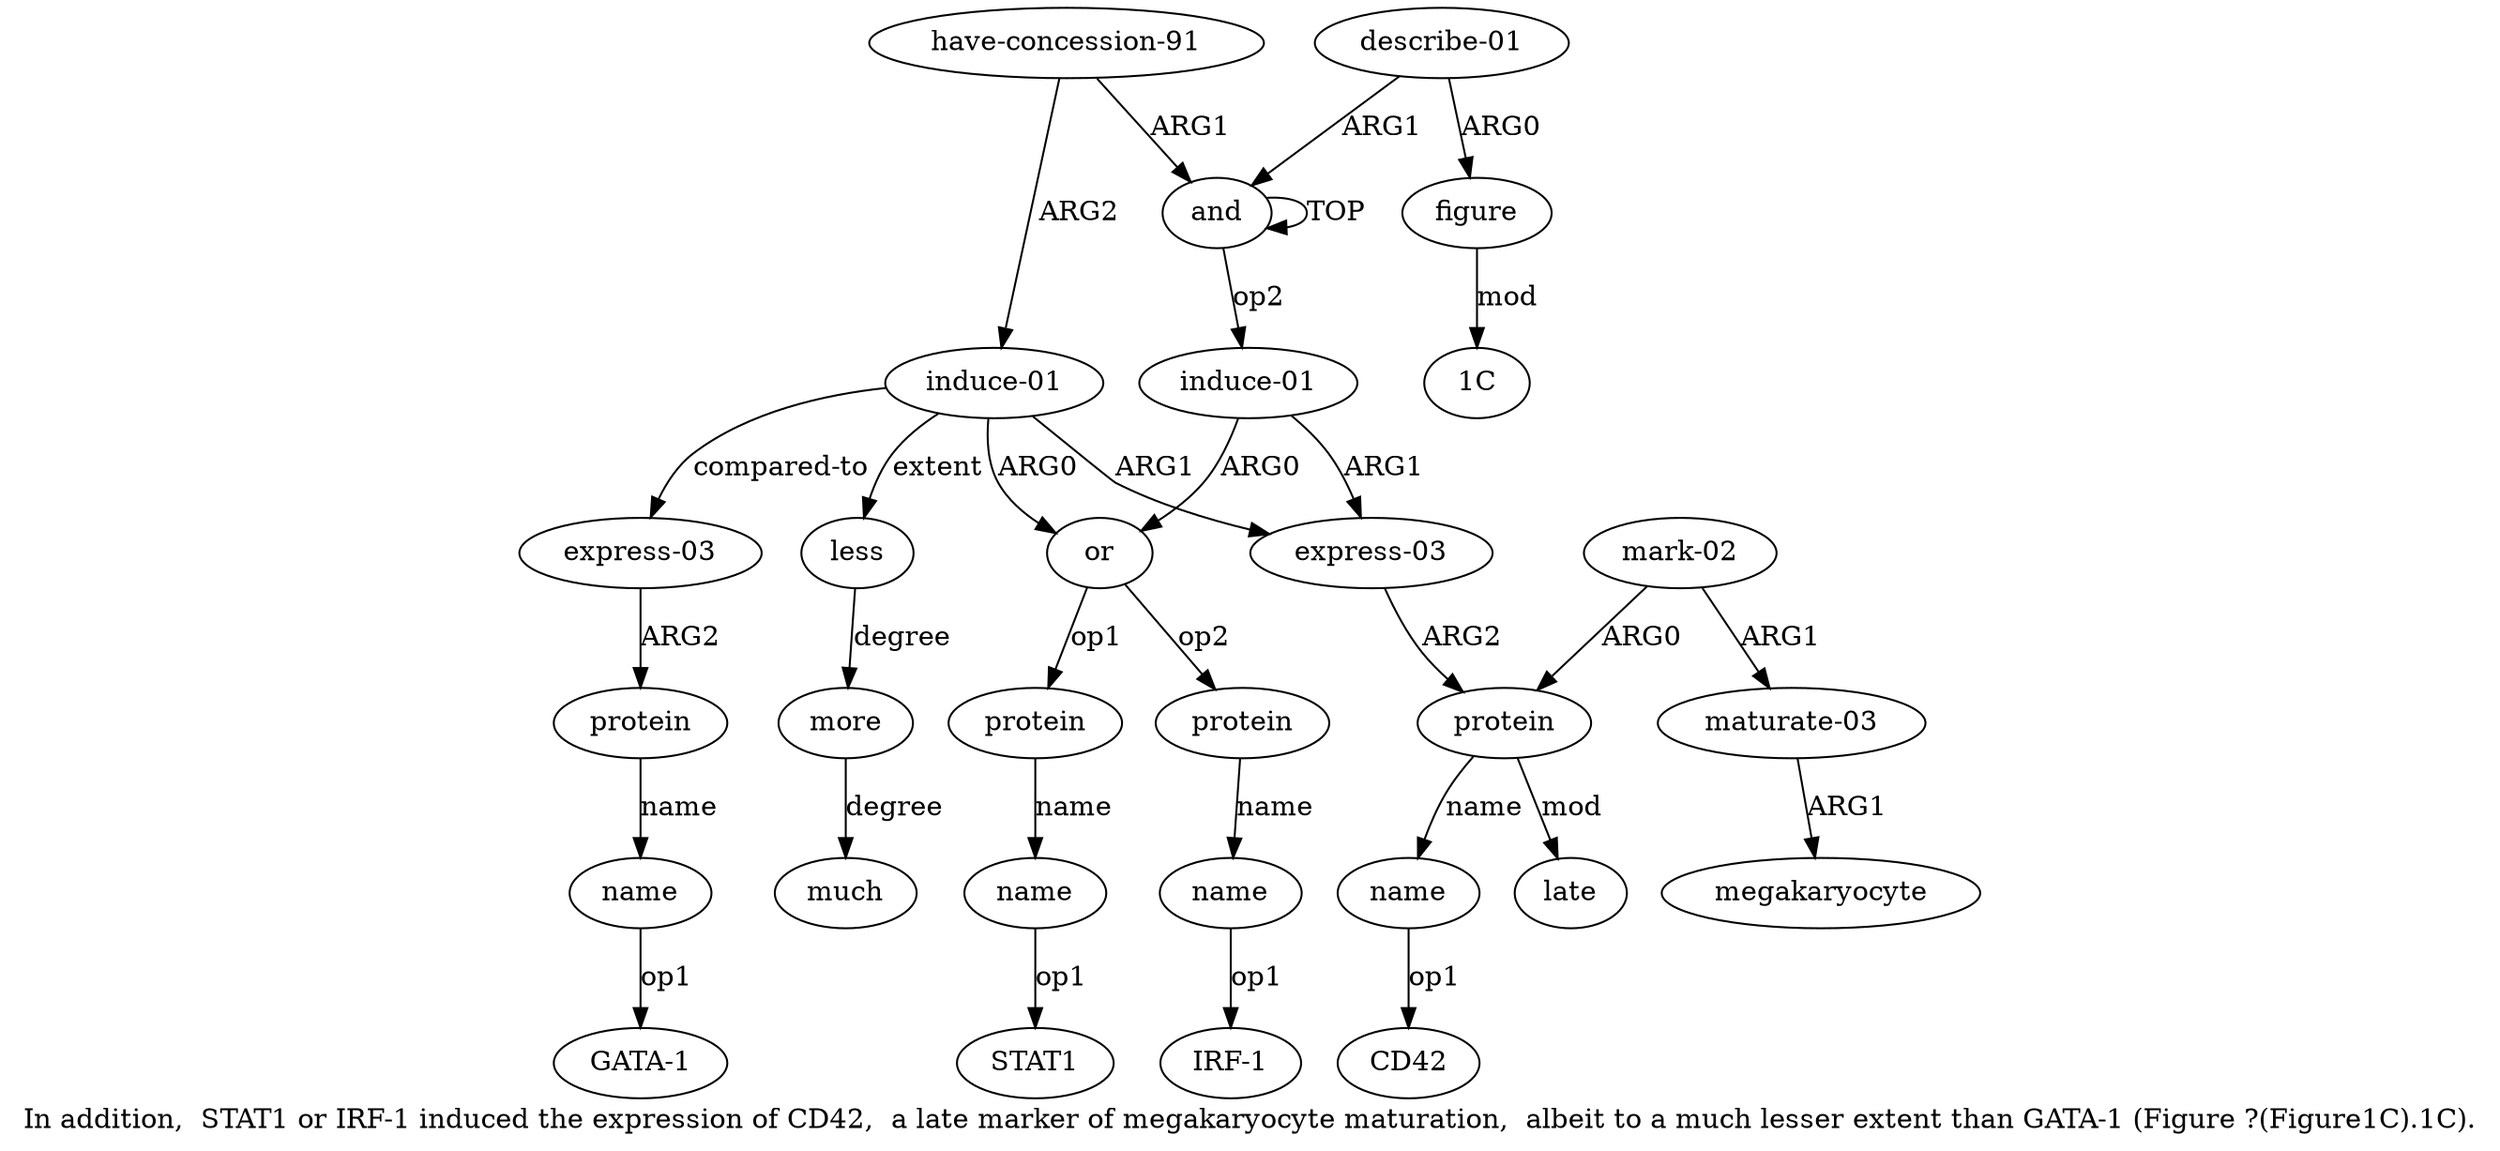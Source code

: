 digraph  {
	graph [label="In addition,  STAT1 or IRF-1 induced the expression of CD42,  a late marker of megakaryocyte maturation,  albeit to a much lesser \
extent than GATA-1 (Figure ?(Figure1C).1C)."];
	node [label="\N"];
	a20	 [color=black,
		gold_ind=20,
		gold_label=protein,
		label=protein,
		test_ind=20,
		test_label=protein];
	a21	 [color=black,
		gold_ind=21,
		gold_label=name,
		label=name,
		test_ind=21,
		test_label=name];
	a20 -> a21 [key=0,
	color=black,
	gold_label=name,
	label=name,
	test_label=name];
"a21 GATA-1" [color=black,
	gold_ind=-1,
	gold_label="GATA-1",
	label="GATA-1",
	test_ind=-1,
	test_label="GATA-1"];
a21 -> "a21 GATA-1" [key=0,
color=black,
gold_label=op1,
label=op1,
test_label=op1];
a22 [color=black,
gold_ind=22,
gold_label="describe-01",
label="describe-01",
test_ind=22,
test_label="describe-01"];
a23 [color=black,
gold_ind=23,
gold_label=figure,
label=figure,
test_ind=23,
test_label=figure];
a22 -> a23 [key=0,
color=black,
gold_label=ARG0,
label=ARG0,
test_label=ARG0];
a0 [color=black,
gold_ind=0,
gold_label=and,
label=and,
test_ind=0,
test_label=and];
a22 -> a0 [key=0,
color=black,
gold_label=ARG1,
label=ARG1,
test_label=ARG1];
"a23 1C" [color=black,
gold_ind=-1,
gold_label="1C",
label="1C",
test_ind=-1,
test_label="1C"];
a23 -> "a23 1C" [key=0,
color=black,
gold_label=mod,
label=mod,
test_label=mod];
"a6 IRF-1" [color=black,
gold_ind=-1,
gold_label="IRF-1",
label="IRF-1",
test_ind=-1,
test_label="IRF-1"];
a15 [color=black,
gold_ind=15,
gold_label="induce-01",
label="induce-01",
test_ind=15,
test_label="induce-01"];
a16 [color=black,
gold_ind=16,
gold_label=less,
label=less,
test_ind=16,
test_label=less];
a15 -> a16 [key=0,
color=black,
gold_label=extent,
label=extent,
test_label=extent];
a19 [color=black,
gold_ind=19,
gold_label="express-03",
label="express-03",
test_ind=19,
test_label="express-03"];
a15 -> a19 [key=0,
color=black,
gold_label="compared-to",
label="compared-to",
test_label="compared-to"];
a2 [color=black,
gold_ind=2,
gold_label=or,
label=or,
test_ind=2,
test_label=or];
a15 -> a2 [key=0,
color=black,
gold_label=ARG0,
label=ARG0,
test_label=ARG0];
a7 [color=black,
gold_ind=7,
gold_label="express-03",
label="express-03",
test_ind=7,
test_label="express-03"];
a15 -> a7 [key=0,
color=black,
gold_label=ARG1,
label=ARG1,
test_label=ARG1];
a14 [color=black,
gold_ind=14,
gold_label="have-concession-91",
label="have-concession-91",
test_ind=14,
test_label="have-concession-91"];
a14 -> a15 [key=0,
color=black,
gold_label=ARG2,
label=ARG2,
test_label=ARG2];
a14 -> a0 [key=0,
color=black,
gold_label=ARG1,
label=ARG1,
test_label=ARG1];
a17 [color=black,
gold_ind=17,
gold_label=more,
label=more,
test_ind=17,
test_label=more];
a18 [color=black,
gold_ind=18,
gold_label=much,
label=much,
test_ind=18,
test_label=much];
a17 -> a18 [key=0,
color=black,
gold_label=degree,
label=degree,
test_label=degree];
a16 -> a17 [key=0,
color=black,
gold_label=degree,
label=degree,
test_label=degree];
a11 [color=black,
gold_ind=11,
gold_label="maturate-03",
label="maturate-03",
test_ind=11,
test_label="maturate-03"];
a12 [color=black,
gold_ind=12,
gold_label=megakaryocyte,
label=megakaryocyte,
test_ind=12,
test_label=megakaryocyte];
a11 -> a12 [key=0,
color=black,
gold_label=ARG1,
label=ARG1,
test_label=ARG1];
a10 [color=black,
gold_ind=10,
gold_label="mark-02",
label="mark-02",
test_ind=10,
test_label="mark-02"];
a10 -> a11 [key=0,
color=black,
gold_label=ARG1,
label=ARG1,
test_label=ARG1];
a8 [color=black,
gold_ind=8,
gold_label=protein,
label=protein,
test_ind=8,
test_label=protein];
a10 -> a8 [key=0,
color=black,
gold_label=ARG0,
label=ARG0,
test_label=ARG0];
a13 [color=black,
gold_ind=13,
gold_label=late,
label=late,
test_ind=13,
test_label=late];
a19 -> a20 [key=0,
color=black,
gold_label=ARG2,
label=ARG2,
test_label=ARG2];
"a9 CD42" [color=black,
gold_ind=-1,
gold_label=CD42,
label=CD42,
test_ind=-1,
test_label=CD42];
a1 [color=black,
gold_ind=1,
gold_label="induce-01",
label="induce-01",
test_ind=1,
test_label="induce-01"];
a1 -> a2 [key=0,
color=black,
gold_label=ARG0,
label=ARG0,
test_label=ARG0];
a1 -> a7 [key=0,
color=black,
gold_label=ARG1,
label=ARG1,
test_label=ARG1];
a0 -> a1 [key=0,
color=black,
gold_label=op2,
label=op2,
test_label=op2];
a0 -> a0 [key=0,
color=black,
gold_label=TOP,
label=TOP,
test_label=TOP];
a3 [color=black,
gold_ind=3,
gold_label=protein,
label=protein,
test_ind=3,
test_label=protein];
a4 [color=black,
gold_ind=4,
gold_label=name,
label=name,
test_ind=4,
test_label=name];
a3 -> a4 [key=0,
color=black,
gold_label=name,
label=name,
test_label=name];
a2 -> a3 [key=0,
color=black,
gold_label=op1,
label=op1,
test_label=op1];
a5 [color=black,
gold_ind=5,
gold_label=protein,
label=protein,
test_ind=5,
test_label=protein];
a2 -> a5 [key=0,
color=black,
gold_label=op2,
label=op2,
test_label=op2];
a6 [color=black,
gold_ind=6,
gold_label=name,
label=name,
test_ind=6,
test_label=name];
a5 -> a6 [key=0,
color=black,
gold_label=name,
label=name,
test_label=name];
"a4 STAT1" [color=black,
gold_ind=-1,
gold_label=STAT1,
label=STAT1,
test_ind=-1,
test_label=STAT1];
a4 -> "a4 STAT1" [key=0,
color=black,
gold_label=op1,
label=op1,
test_label=op1];
a7 -> a8 [key=0,
color=black,
gold_label=ARG2,
label=ARG2,
test_label=ARG2];
a6 -> "a6 IRF-1" [key=0,
color=black,
gold_label=op1,
label=op1,
test_label=op1];
a9 [color=black,
gold_ind=9,
gold_label=name,
label=name,
test_ind=9,
test_label=name];
a9 -> "a9 CD42" [key=0,
color=black,
gold_label=op1,
label=op1,
test_label=op1];
a8 -> a13 [key=0,
color=black,
gold_label=mod,
label=mod,
test_label=mod];
a8 -> a9 [key=0,
color=black,
gold_label=name,
label=name,
test_label=name];
}
